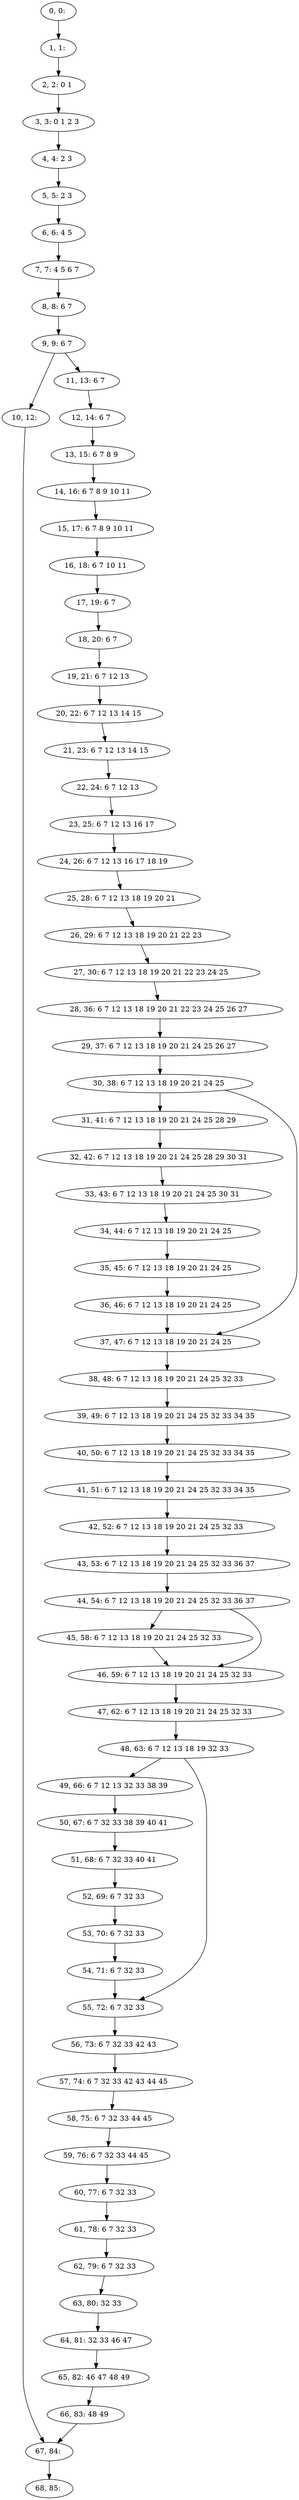 digraph G {
0[label="0, 0: "];
1[label="1, 1: "];
2[label="2, 2: 0 1 "];
3[label="3, 3: 0 1 2 3 "];
4[label="4, 4: 2 3 "];
5[label="5, 5: 2 3 "];
6[label="6, 6: 4 5 "];
7[label="7, 7: 4 5 6 7 "];
8[label="8, 8: 6 7 "];
9[label="9, 9: 6 7 "];
10[label="10, 12: "];
11[label="11, 13: 6 7 "];
12[label="12, 14: 6 7 "];
13[label="13, 15: 6 7 8 9 "];
14[label="14, 16: 6 7 8 9 10 11 "];
15[label="15, 17: 6 7 8 9 10 11 "];
16[label="16, 18: 6 7 10 11 "];
17[label="17, 19: 6 7 "];
18[label="18, 20: 6 7 "];
19[label="19, 21: 6 7 12 13 "];
20[label="20, 22: 6 7 12 13 14 15 "];
21[label="21, 23: 6 7 12 13 14 15 "];
22[label="22, 24: 6 7 12 13 "];
23[label="23, 25: 6 7 12 13 16 17 "];
24[label="24, 26: 6 7 12 13 16 17 18 19 "];
25[label="25, 28: 6 7 12 13 18 19 20 21 "];
26[label="26, 29: 6 7 12 13 18 19 20 21 22 23 "];
27[label="27, 30: 6 7 12 13 18 19 20 21 22 23 24 25 "];
28[label="28, 36: 6 7 12 13 18 19 20 21 22 23 24 25 26 27 "];
29[label="29, 37: 6 7 12 13 18 19 20 21 24 25 26 27 "];
30[label="30, 38: 6 7 12 13 18 19 20 21 24 25 "];
31[label="31, 41: 6 7 12 13 18 19 20 21 24 25 28 29 "];
32[label="32, 42: 6 7 12 13 18 19 20 21 24 25 28 29 30 31 "];
33[label="33, 43: 6 7 12 13 18 19 20 21 24 25 30 31 "];
34[label="34, 44: 6 7 12 13 18 19 20 21 24 25 "];
35[label="35, 45: 6 7 12 13 18 19 20 21 24 25 "];
36[label="36, 46: 6 7 12 13 18 19 20 21 24 25 "];
37[label="37, 47: 6 7 12 13 18 19 20 21 24 25 "];
38[label="38, 48: 6 7 12 13 18 19 20 21 24 25 32 33 "];
39[label="39, 49: 6 7 12 13 18 19 20 21 24 25 32 33 34 35 "];
40[label="40, 50: 6 7 12 13 18 19 20 21 24 25 32 33 34 35 "];
41[label="41, 51: 6 7 12 13 18 19 20 21 24 25 32 33 34 35 "];
42[label="42, 52: 6 7 12 13 18 19 20 21 24 25 32 33 "];
43[label="43, 53: 6 7 12 13 18 19 20 21 24 25 32 33 36 37 "];
44[label="44, 54: 6 7 12 13 18 19 20 21 24 25 32 33 36 37 "];
45[label="45, 58: 6 7 12 13 18 19 20 21 24 25 32 33 "];
46[label="46, 59: 6 7 12 13 18 19 20 21 24 25 32 33 "];
47[label="47, 62: 6 7 12 13 18 19 20 21 24 25 32 33 "];
48[label="48, 63: 6 7 12 13 18 19 32 33 "];
49[label="49, 66: 6 7 12 13 32 33 38 39 "];
50[label="50, 67: 6 7 32 33 38 39 40 41 "];
51[label="51, 68: 6 7 32 33 40 41 "];
52[label="52, 69: 6 7 32 33 "];
53[label="53, 70: 6 7 32 33 "];
54[label="54, 71: 6 7 32 33 "];
55[label="55, 72: 6 7 32 33 "];
56[label="56, 73: 6 7 32 33 42 43 "];
57[label="57, 74: 6 7 32 33 42 43 44 45 "];
58[label="58, 75: 6 7 32 33 44 45 "];
59[label="59, 76: 6 7 32 33 44 45 "];
60[label="60, 77: 6 7 32 33 "];
61[label="61, 78: 6 7 32 33 "];
62[label="62, 79: 6 7 32 33 "];
63[label="63, 80: 32 33 "];
64[label="64, 81: 32 33 46 47 "];
65[label="65, 82: 46 47 48 49 "];
66[label="66, 83: 48 49 "];
67[label="67, 84: "];
68[label="68, 85: "];
0->1 ;
1->2 ;
2->3 ;
3->4 ;
4->5 ;
5->6 ;
6->7 ;
7->8 ;
8->9 ;
9->10 ;
9->11 ;
10->67 ;
11->12 ;
12->13 ;
13->14 ;
14->15 ;
15->16 ;
16->17 ;
17->18 ;
18->19 ;
19->20 ;
20->21 ;
21->22 ;
22->23 ;
23->24 ;
24->25 ;
25->26 ;
26->27 ;
27->28 ;
28->29 ;
29->30 ;
30->31 ;
30->37 ;
31->32 ;
32->33 ;
33->34 ;
34->35 ;
35->36 ;
36->37 ;
37->38 ;
38->39 ;
39->40 ;
40->41 ;
41->42 ;
42->43 ;
43->44 ;
44->45 ;
44->46 ;
45->46 ;
46->47 ;
47->48 ;
48->49 ;
48->55 ;
49->50 ;
50->51 ;
51->52 ;
52->53 ;
53->54 ;
54->55 ;
55->56 ;
56->57 ;
57->58 ;
58->59 ;
59->60 ;
60->61 ;
61->62 ;
62->63 ;
63->64 ;
64->65 ;
65->66 ;
66->67 ;
67->68 ;
}
